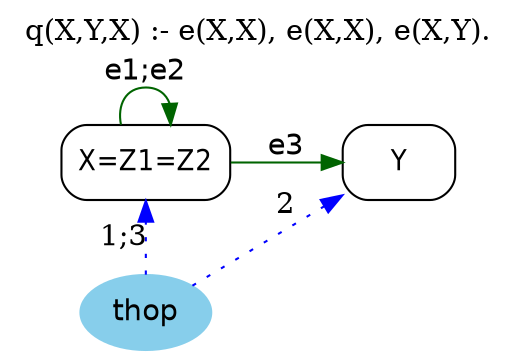 digraph G {
	graph [bb="0,0,221,164",
		label="q(X,Y,X) :- e(X,X), e(X,X), e(X,Y).",
		labelloc=t,
		lheight=0.21,
		lp="110.5,152.5",
		lwidth=2.85,
		rankdir=LR
	];
	node [label="\N"];
	X	 [fontname="Helvetica-Narrow",
		height=0.5,
		label="X=Z1=Z2",
		pos="57.5,90",
		shape=box,
		style=rounded,
		width=1.0417];
	X -> X	 [color=darkgreen,
		fontname=helvetica,
		label="e1;e2",
		lp="57.5,133.5",
		pos="e,68.716,108.15 46.284,108.15 44.558,117.54 48.297,126 57.5,126 63.108,126 66.687,122.86 68.237,118.28"];
	Y	 [fontname="Helvetica-Narrow",
		height=0.5,
		pos="174,90",
		shape=box,
		style=rounded,
		width=0.75];
	X -> Y	 [color=darkgreen,
		fontname=helvetica,
		label=e3,
		lp="121,97.5",
		pos="e,146.91,90 95.003,90 108.33,90 123.33,90 136.65,90"];
	thop	 [color=skyblue,
		fillcolor=skyblue,
		fontname=helvetica,
		height=0.5,
		pos="57.5,18",
		shape=oval,
		style="filled,rounded",
		width=0.79437];
	thop -> X	 [color=blue,
		constraint=false,
		label="1;3",
		lp="47,54",
		pos="e,57.5,71.587 57.5,36.169 57.5,43.869 57.5,53.026 57.5,61.583",
		style=dotted];
	thop -> Y	 [color=blue,
		constraint=false,
		label=2,
		lp="121,67.5",
		pos="e,146.65,73.095 78.06,30.706 94.6,40.929 118.25,55.543 137.92,67.705",
		style=dotted];
}
